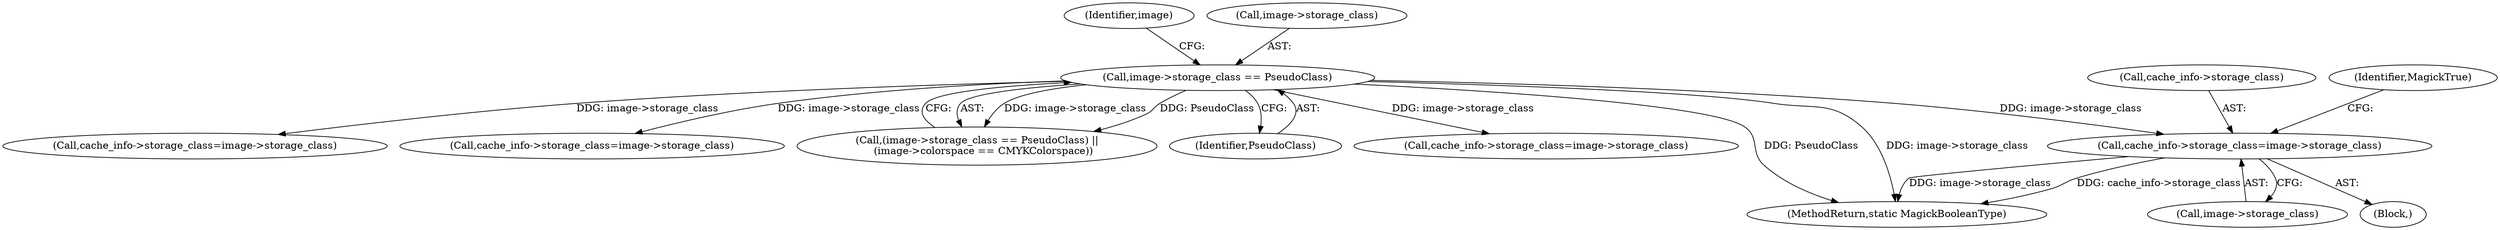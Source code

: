 digraph "0_ImageMagick_4e81ce8b07219c69a9aeccb0f7f7b927ca6db74c_0@pointer" {
"1000584" [label="(Call,cache_info->storage_class=image->storage_class)"];
"1000264" [label="(Call,image->storage_class == PseudoClass)"];
"1000585" [label="(Call,cache_info->storage_class)"];
"1001191" [label="(MethodReturn,static MagickBooleanType)"];
"1000592" [label="(Identifier,MagickTrue)"];
"1000264" [label="(Call,image->storage_class == PseudoClass)"];
"1000271" [label="(Identifier,image)"];
"1000268" [label="(Identifier,PseudoClass)"];
"1000876" [label="(Call,cache_info->storage_class=image->storage_class)"];
"1000588" [label="(Call,image->storage_class)"];
"1000666" [label="(Call,cache_info->storage_class=image->storage_class)"];
"1000263" [label="(Call,(image->storage_class == PseudoClass) ||\n    (image->colorspace == CMYKColorspace))"];
"1000357" [label="(Call,cache_info->storage_class=image->storage_class)"];
"1000584" [label="(Call,cache_info->storage_class=image->storage_class)"];
"1000265" [label="(Call,image->storage_class)"];
"1000466" [label="(Block,)"];
"1000584" -> "1000466"  [label="AST: "];
"1000584" -> "1000588"  [label="CFG: "];
"1000585" -> "1000584"  [label="AST: "];
"1000588" -> "1000584"  [label="AST: "];
"1000592" -> "1000584"  [label="CFG: "];
"1000584" -> "1001191"  [label="DDG: image->storage_class"];
"1000584" -> "1001191"  [label="DDG: cache_info->storage_class"];
"1000264" -> "1000584"  [label="DDG: image->storage_class"];
"1000264" -> "1000263"  [label="AST: "];
"1000264" -> "1000268"  [label="CFG: "];
"1000265" -> "1000264"  [label="AST: "];
"1000268" -> "1000264"  [label="AST: "];
"1000271" -> "1000264"  [label="CFG: "];
"1000263" -> "1000264"  [label="CFG: "];
"1000264" -> "1001191"  [label="DDG: image->storage_class"];
"1000264" -> "1001191"  [label="DDG: PseudoClass"];
"1000264" -> "1000263"  [label="DDG: image->storage_class"];
"1000264" -> "1000263"  [label="DDG: PseudoClass"];
"1000264" -> "1000357"  [label="DDG: image->storage_class"];
"1000264" -> "1000666"  [label="DDG: image->storage_class"];
"1000264" -> "1000876"  [label="DDG: image->storage_class"];
}
